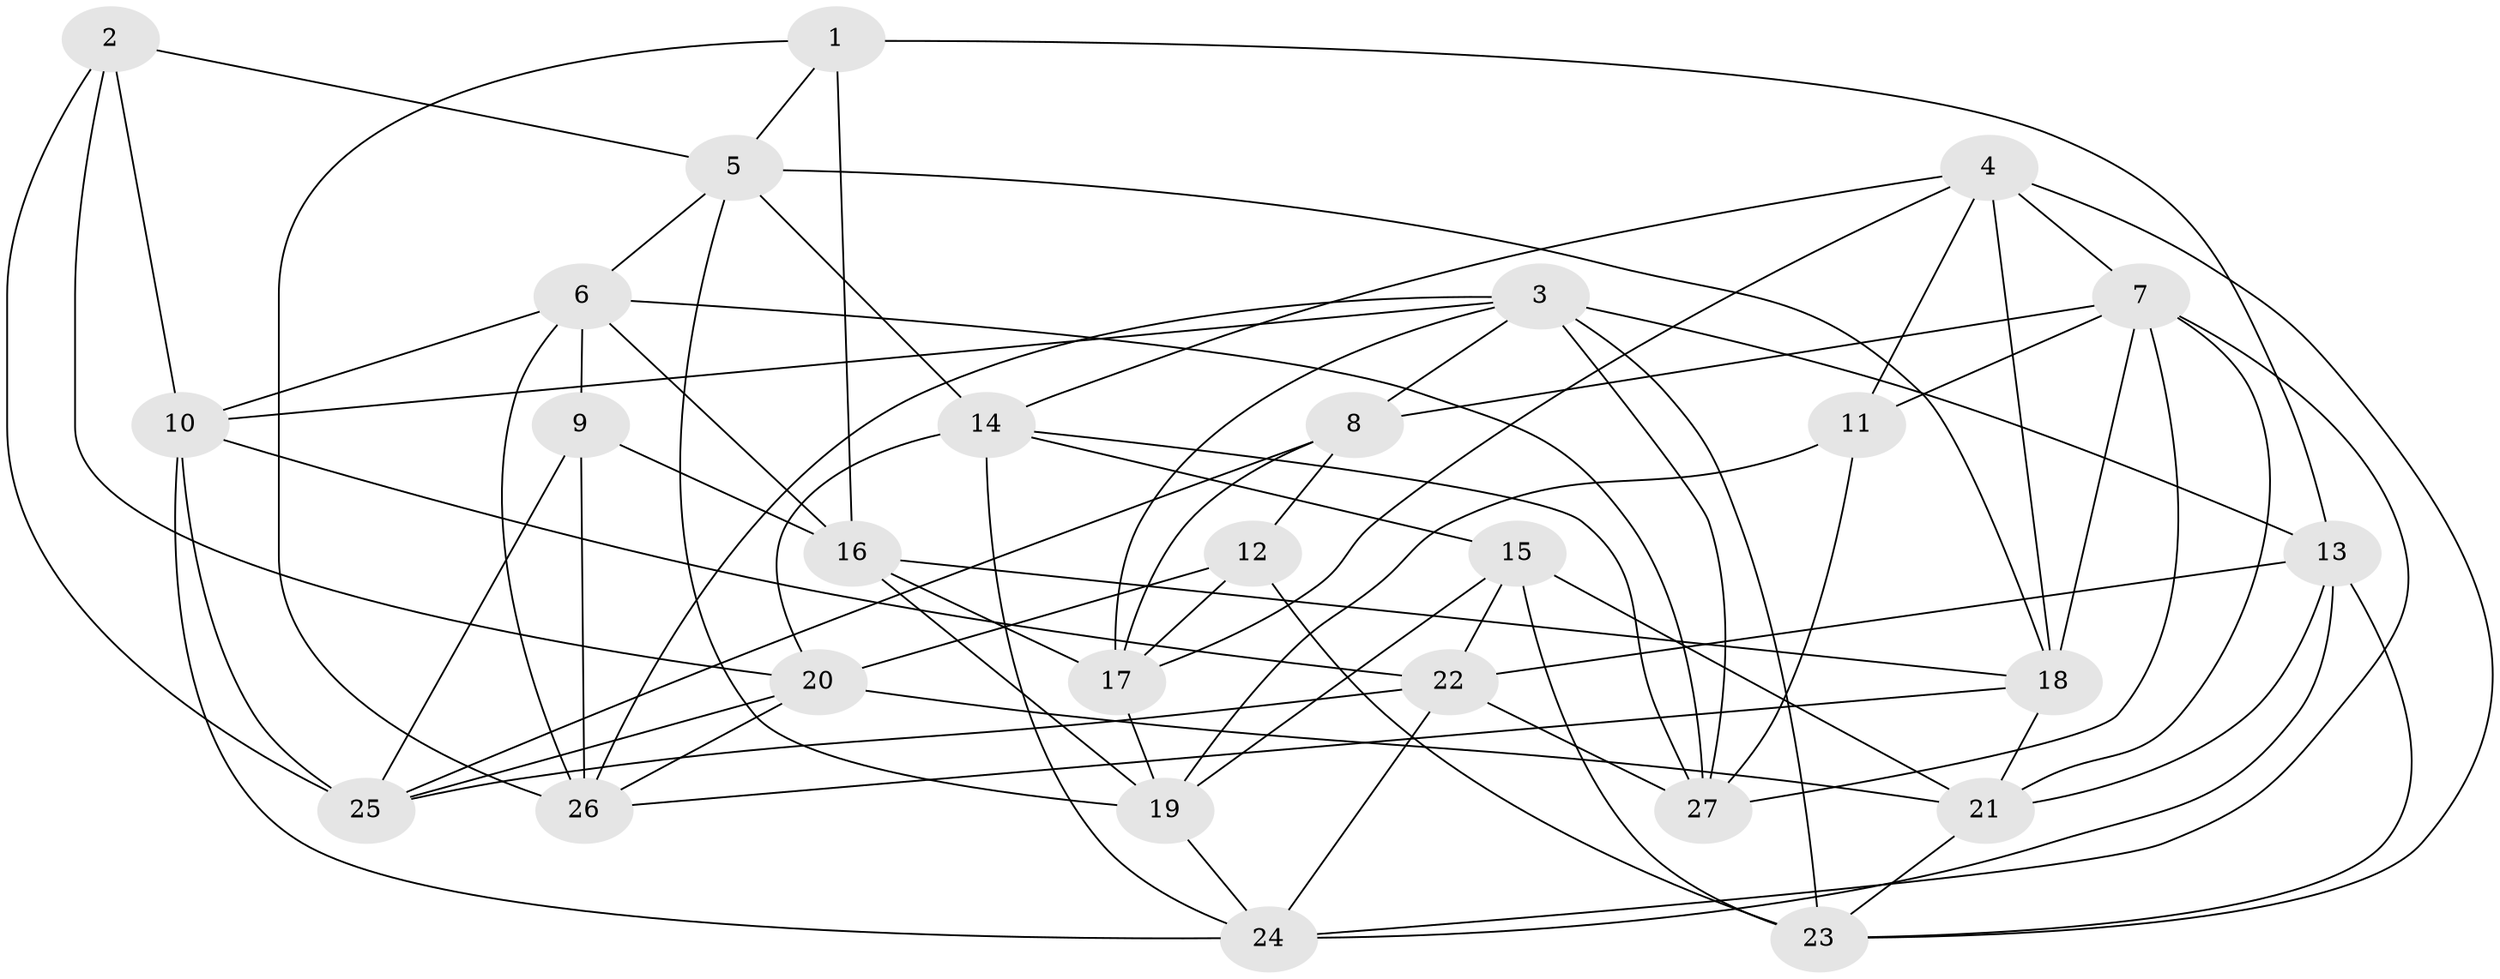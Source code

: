 // original degree distribution, {4: 1.0}
// Generated by graph-tools (version 1.1) at 2025/50/03/09/25 03:50:47]
// undirected, 27 vertices, 76 edges
graph export_dot {
graph [start="1"]
  node [color=gray90,style=filled];
  1;
  2;
  3;
  4;
  5;
  6;
  7;
  8;
  9;
  10;
  11;
  12;
  13;
  14;
  15;
  16;
  17;
  18;
  19;
  20;
  21;
  22;
  23;
  24;
  25;
  26;
  27;
  1 -- 5 [weight=1.0];
  1 -- 13 [weight=1.0];
  1 -- 16 [weight=1.0];
  1 -- 26 [weight=1.0];
  2 -- 5 [weight=1.0];
  2 -- 10 [weight=1.0];
  2 -- 20 [weight=1.0];
  2 -- 25 [weight=1.0];
  3 -- 8 [weight=1.0];
  3 -- 10 [weight=1.0];
  3 -- 13 [weight=1.0];
  3 -- 17 [weight=1.0];
  3 -- 23 [weight=2.0];
  3 -- 26 [weight=1.0];
  3 -- 27 [weight=1.0];
  4 -- 7 [weight=1.0];
  4 -- 11 [weight=1.0];
  4 -- 14 [weight=1.0];
  4 -- 17 [weight=1.0];
  4 -- 18 [weight=1.0];
  4 -- 23 [weight=1.0];
  5 -- 6 [weight=1.0];
  5 -- 14 [weight=1.0];
  5 -- 18 [weight=1.0];
  5 -- 19 [weight=1.0];
  6 -- 9 [weight=1.0];
  6 -- 10 [weight=1.0];
  6 -- 16 [weight=1.0];
  6 -- 26 [weight=1.0];
  6 -- 27 [weight=1.0];
  7 -- 8 [weight=2.0];
  7 -- 11 [weight=1.0];
  7 -- 18 [weight=1.0];
  7 -- 21 [weight=1.0];
  7 -- 24 [weight=1.0];
  7 -- 27 [weight=1.0];
  8 -- 12 [weight=1.0];
  8 -- 17 [weight=1.0];
  8 -- 25 [weight=1.0];
  9 -- 16 [weight=1.0];
  9 -- 25 [weight=1.0];
  9 -- 26 [weight=1.0];
  10 -- 22 [weight=1.0];
  10 -- 24 [weight=1.0];
  10 -- 25 [weight=1.0];
  11 -- 19 [weight=1.0];
  11 -- 27 [weight=1.0];
  12 -- 17 [weight=1.0];
  12 -- 20 [weight=1.0];
  12 -- 23 [weight=1.0];
  13 -- 21 [weight=1.0];
  13 -- 22 [weight=1.0];
  13 -- 23 [weight=1.0];
  13 -- 24 [weight=1.0];
  14 -- 15 [weight=1.0];
  14 -- 20 [weight=1.0];
  14 -- 24 [weight=1.0];
  14 -- 27 [weight=1.0];
  15 -- 19 [weight=1.0];
  15 -- 21 [weight=1.0];
  15 -- 22 [weight=1.0];
  15 -- 23 [weight=2.0];
  16 -- 17 [weight=1.0];
  16 -- 18 [weight=1.0];
  16 -- 19 [weight=1.0];
  17 -- 19 [weight=1.0];
  18 -- 21 [weight=1.0];
  18 -- 26 [weight=1.0];
  19 -- 24 [weight=1.0];
  20 -- 21 [weight=1.0];
  20 -- 25 [weight=1.0];
  20 -- 26 [weight=1.0];
  21 -- 23 [weight=1.0];
  22 -- 24 [weight=1.0];
  22 -- 25 [weight=1.0];
  22 -- 27 [weight=1.0];
}
